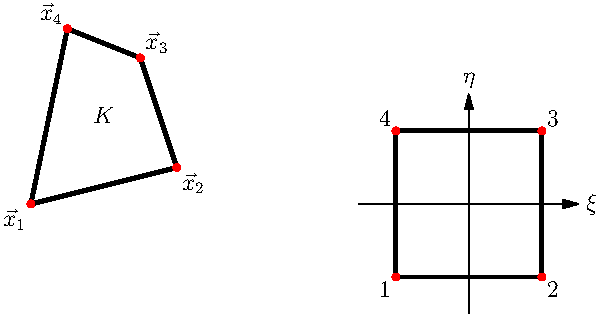 size(300,300);

pair p1 = (0,0);
pair p2 = (1.0,0.25);
pair p3 = (0.75,1.0);
pair p4 = (0.25,1.2);

draw(p1--p2--p3--p4--cycle, linewidth(2));

pen pd = red + linewidth(4);

dot(p1, pd);
dot(p2, pd);
dot(p3, pd);
dot(p4, pd);

label("$\vec{x}_1$", p1, SW);
label("$\vec{x}_2$", p2, SE);
label("$\vec{x}_3$", p3, NE);
label("$\vec{x}_4$", p4, NW);

label("$K$", 0.25*(p1+p2+p3+p4));

pair s  = (3.0, 0.0);
real sc = 0.5;
pair q1 = sc*(-1,-1) + s;
pair q2 = sc*(+1,-1) + s;
pair q3 = sc*(+1,+1) + s;
pair q4 = sc*(-1,+1) + s;

pair r1 = sc*(-1.5,0.0) + s;
pair r2 = sc*(+1.5,0.0) + s;
pair r3 = sc*(0.0,-1.5) + s;
pair r4 = sc*(0.0,+1.5) + s;
draw(Label("$\xi$", EndPoint), r1--r2, Arrow);
draw(Label("$\eta$", EndPoint), r3--r4, Arrow);

draw(q1--q2--q3--q4--cycle, linewidth(2));
dot(q1, pd);
dot(q2, pd);
dot(q3, pd);
dot(q4, pd);

label("$1$", q1, SW);
label("$2$", q2, SE);
label("$3$", q3, NE);
label("$4$", q4, NW);
